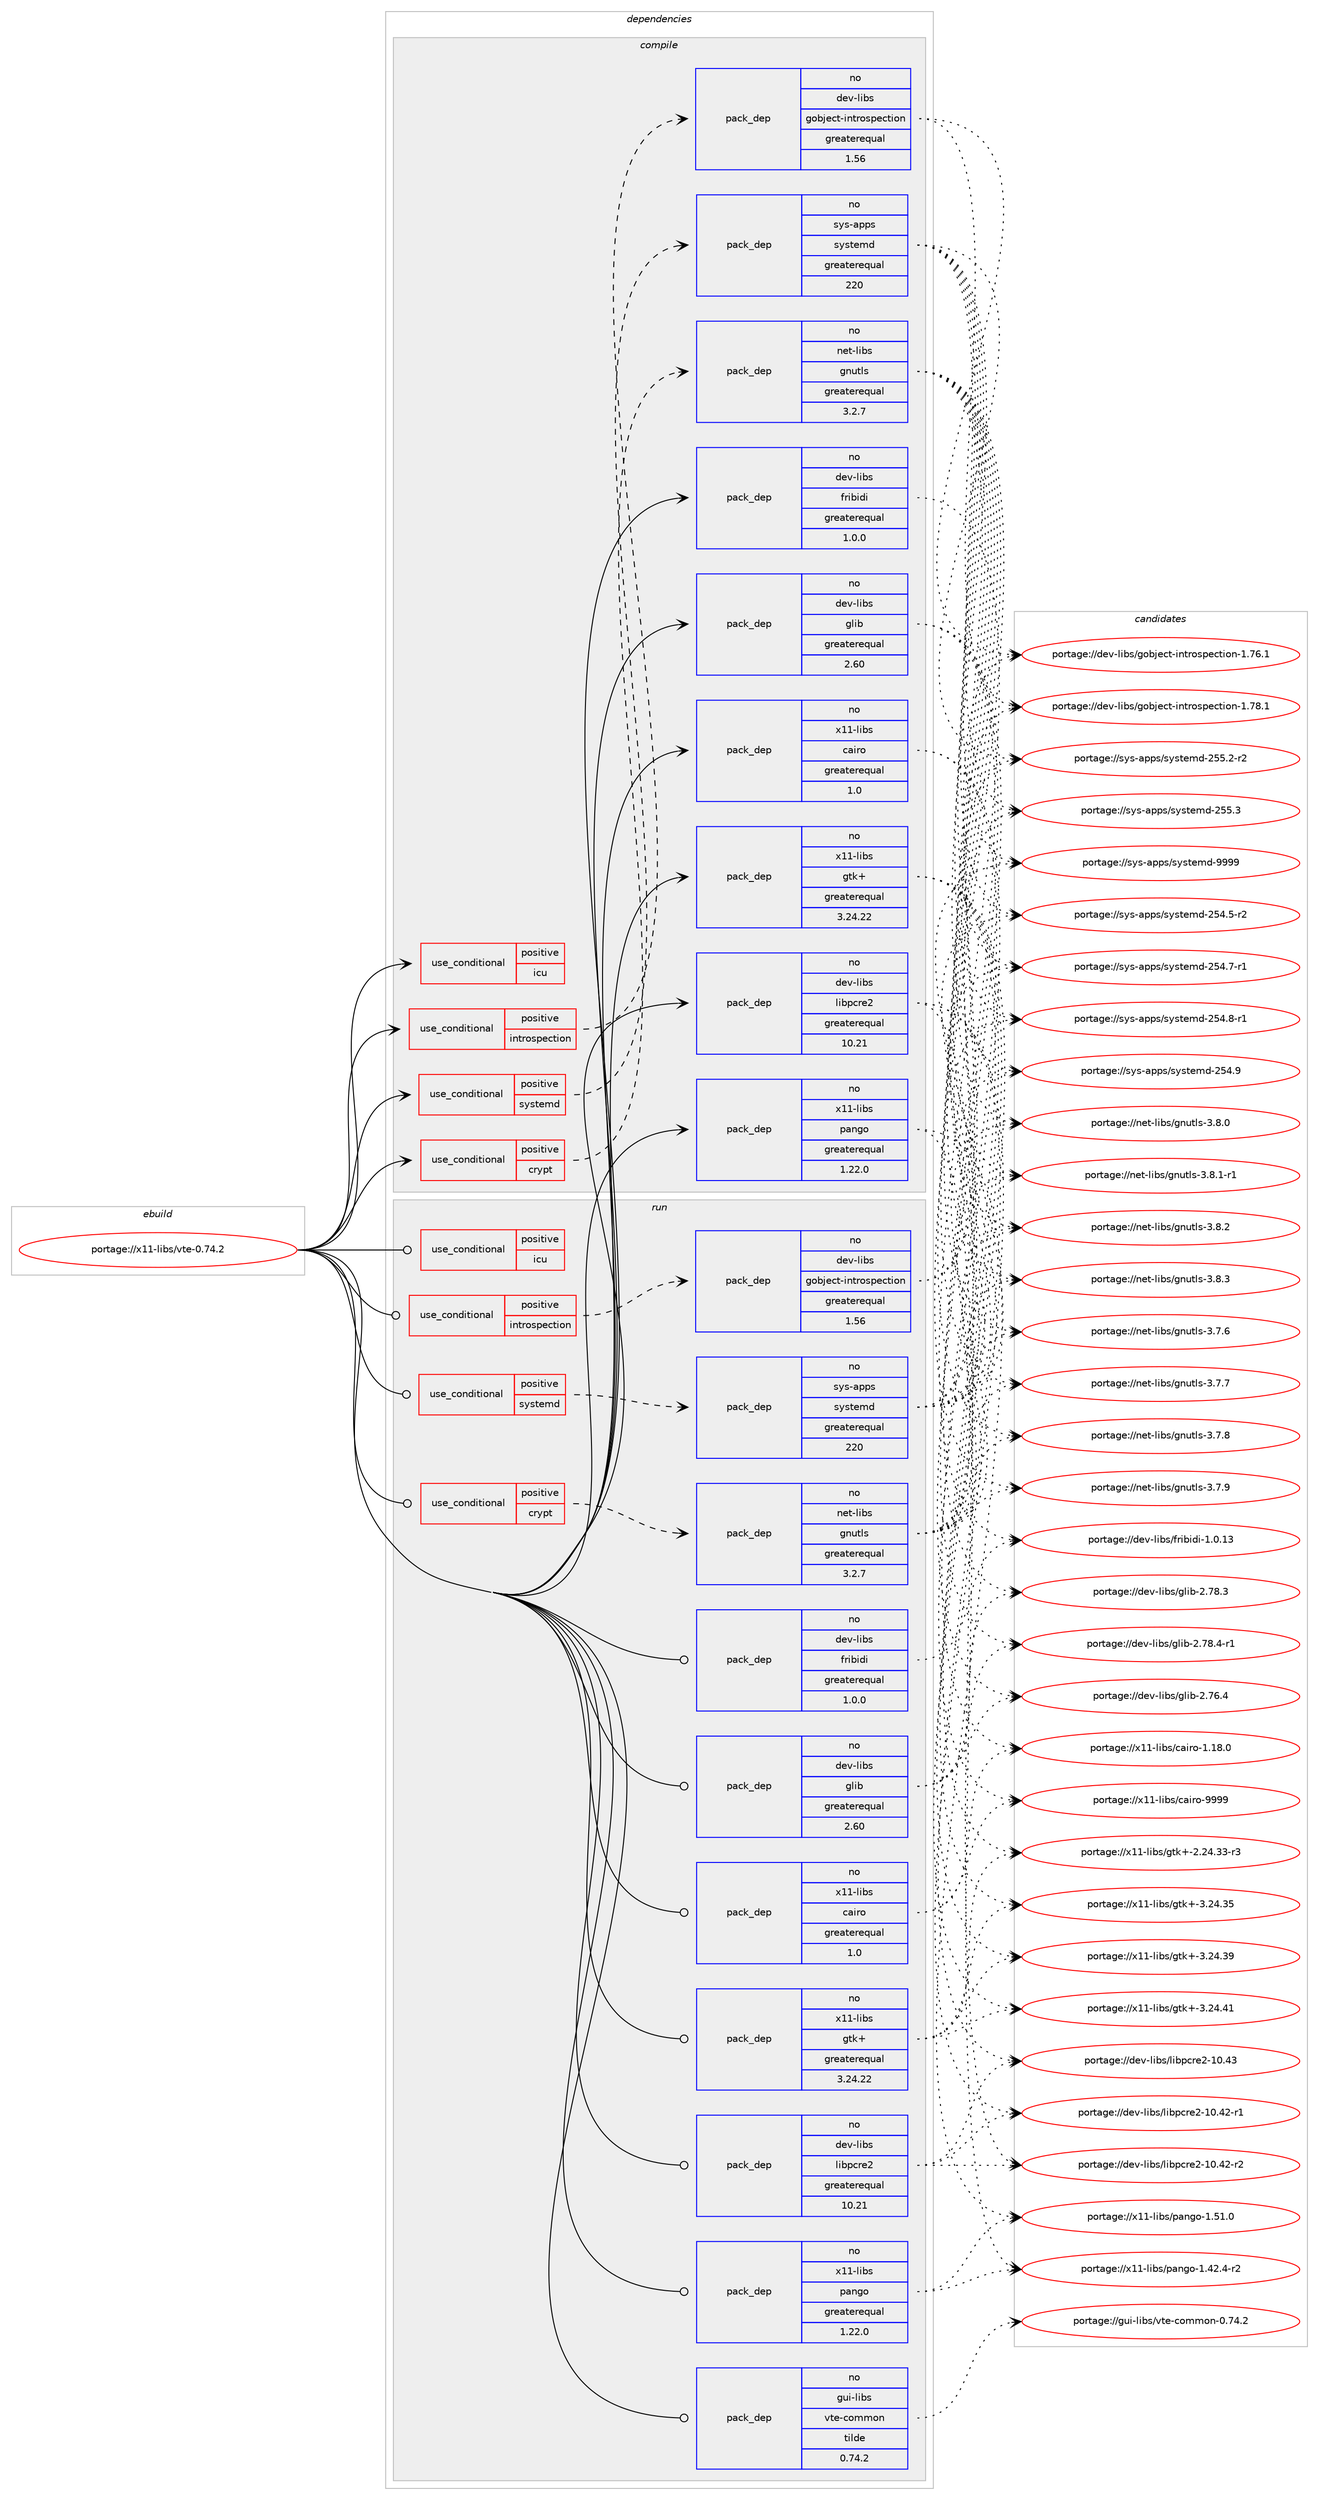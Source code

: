 digraph prolog {

# *************
# Graph options
# *************

newrank=true;
concentrate=true;
compound=true;
graph [rankdir=LR,fontname=Helvetica,fontsize=10,ranksep=1.5];#, ranksep=2.5, nodesep=0.2];
edge  [arrowhead=vee];
node  [fontname=Helvetica,fontsize=10];

# **********
# The ebuild
# **********

subgraph cluster_leftcol {
color=gray;
rank=same;
label=<<i>ebuild</i>>;
id [label="portage://x11-libs/vte-0.74.2", color=red, width=4, href="../x11-libs/vte-0.74.2.svg"];
}

# ****************
# The dependencies
# ****************

subgraph cluster_midcol {
color=gray;
label=<<i>dependencies</i>>;
subgraph cluster_compile {
fillcolor="#eeeeee";
style=filled;
label=<<i>compile</i>>;
subgraph cond18909 {
dependency29000 [label=<<TABLE BORDER="0" CELLBORDER="1" CELLSPACING="0" CELLPADDING="4"><TR><TD ROWSPAN="3" CELLPADDING="10">use_conditional</TD></TR><TR><TD>positive</TD></TR><TR><TD>crypt</TD></TR></TABLE>>, shape=none, color=red];
subgraph pack9749 {
dependency29001 [label=<<TABLE BORDER="0" CELLBORDER="1" CELLSPACING="0" CELLPADDING="4" WIDTH="220"><TR><TD ROWSPAN="6" CELLPADDING="30">pack_dep</TD></TR><TR><TD WIDTH="110">no</TD></TR><TR><TD>net-libs</TD></TR><TR><TD>gnutls</TD></TR><TR><TD>greaterequal</TD></TR><TR><TD>3.2.7</TD></TR></TABLE>>, shape=none, color=blue];
}
dependency29000:e -> dependency29001:w [weight=20,style="dashed",arrowhead="vee"];
}
id:e -> dependency29000:w [weight=20,style="solid",arrowhead="vee"];
subgraph cond18910 {
dependency29002 [label=<<TABLE BORDER="0" CELLBORDER="1" CELLSPACING="0" CELLPADDING="4"><TR><TD ROWSPAN="3" CELLPADDING="10">use_conditional</TD></TR><TR><TD>positive</TD></TR><TR><TD>icu</TD></TR></TABLE>>, shape=none, color=red];
# *** BEGIN UNKNOWN DEPENDENCY TYPE (TODO) ***
# dependency29002 -> package_dependency(portage://x11-libs/vte-0.74.2,install,no,dev-libs,icu,none,[,,],any_same_slot,[])
# *** END UNKNOWN DEPENDENCY TYPE (TODO) ***

}
id:e -> dependency29002:w [weight=20,style="solid",arrowhead="vee"];
subgraph cond18911 {
dependency29003 [label=<<TABLE BORDER="0" CELLBORDER="1" CELLSPACING="0" CELLPADDING="4"><TR><TD ROWSPAN="3" CELLPADDING="10">use_conditional</TD></TR><TR><TD>positive</TD></TR><TR><TD>introspection</TD></TR></TABLE>>, shape=none, color=red];
subgraph pack9750 {
dependency29004 [label=<<TABLE BORDER="0" CELLBORDER="1" CELLSPACING="0" CELLPADDING="4" WIDTH="220"><TR><TD ROWSPAN="6" CELLPADDING="30">pack_dep</TD></TR><TR><TD WIDTH="110">no</TD></TR><TR><TD>dev-libs</TD></TR><TR><TD>gobject-introspection</TD></TR><TR><TD>greaterequal</TD></TR><TR><TD>1.56</TD></TR></TABLE>>, shape=none, color=blue];
}
dependency29003:e -> dependency29004:w [weight=20,style="dashed",arrowhead="vee"];
}
id:e -> dependency29003:w [weight=20,style="solid",arrowhead="vee"];
subgraph cond18912 {
dependency29005 [label=<<TABLE BORDER="0" CELLBORDER="1" CELLSPACING="0" CELLPADDING="4"><TR><TD ROWSPAN="3" CELLPADDING="10">use_conditional</TD></TR><TR><TD>positive</TD></TR><TR><TD>systemd</TD></TR></TABLE>>, shape=none, color=red];
subgraph pack9751 {
dependency29006 [label=<<TABLE BORDER="0" CELLBORDER="1" CELLSPACING="0" CELLPADDING="4" WIDTH="220"><TR><TD ROWSPAN="6" CELLPADDING="30">pack_dep</TD></TR><TR><TD WIDTH="110">no</TD></TR><TR><TD>sys-apps</TD></TR><TR><TD>systemd</TD></TR><TR><TD>greaterequal</TD></TR><TR><TD>220</TD></TR></TABLE>>, shape=none, color=blue];
}
dependency29005:e -> dependency29006:w [weight=20,style="dashed",arrowhead="vee"];
}
id:e -> dependency29005:w [weight=20,style="solid",arrowhead="vee"];
subgraph pack9752 {
dependency29007 [label=<<TABLE BORDER="0" CELLBORDER="1" CELLSPACING="0" CELLPADDING="4" WIDTH="220"><TR><TD ROWSPAN="6" CELLPADDING="30">pack_dep</TD></TR><TR><TD WIDTH="110">no</TD></TR><TR><TD>dev-libs</TD></TR><TR><TD>fribidi</TD></TR><TR><TD>greaterequal</TD></TR><TR><TD>1.0.0</TD></TR></TABLE>>, shape=none, color=blue];
}
id:e -> dependency29007:w [weight=20,style="solid",arrowhead="vee"];
subgraph pack9753 {
dependency29008 [label=<<TABLE BORDER="0" CELLBORDER="1" CELLSPACING="0" CELLPADDING="4" WIDTH="220"><TR><TD ROWSPAN="6" CELLPADDING="30">pack_dep</TD></TR><TR><TD WIDTH="110">no</TD></TR><TR><TD>dev-libs</TD></TR><TR><TD>glib</TD></TR><TR><TD>greaterequal</TD></TR><TR><TD>2.60</TD></TR></TABLE>>, shape=none, color=blue];
}
id:e -> dependency29008:w [weight=20,style="solid",arrowhead="vee"];
subgraph pack9754 {
dependency29009 [label=<<TABLE BORDER="0" CELLBORDER="1" CELLSPACING="0" CELLPADDING="4" WIDTH="220"><TR><TD ROWSPAN="6" CELLPADDING="30">pack_dep</TD></TR><TR><TD WIDTH="110">no</TD></TR><TR><TD>dev-libs</TD></TR><TR><TD>libpcre2</TD></TR><TR><TD>greaterequal</TD></TR><TR><TD>10.21</TD></TR></TABLE>>, shape=none, color=blue];
}
id:e -> dependency29009:w [weight=20,style="solid",arrowhead="vee"];
# *** BEGIN UNKNOWN DEPENDENCY TYPE (TODO) ***
# id -> package_dependency(portage://x11-libs/vte-0.74.2,install,no,sys-libs,zlib,none,[,,],[],[])
# *** END UNKNOWN DEPENDENCY TYPE (TODO) ***

subgraph pack9755 {
dependency29010 [label=<<TABLE BORDER="0" CELLBORDER="1" CELLSPACING="0" CELLPADDING="4" WIDTH="220"><TR><TD ROWSPAN="6" CELLPADDING="30">pack_dep</TD></TR><TR><TD WIDTH="110">no</TD></TR><TR><TD>x11-libs</TD></TR><TR><TD>cairo</TD></TR><TR><TD>greaterequal</TD></TR><TR><TD>1.0</TD></TR></TABLE>>, shape=none, color=blue];
}
id:e -> dependency29010:w [weight=20,style="solid",arrowhead="vee"];
subgraph pack9756 {
dependency29011 [label=<<TABLE BORDER="0" CELLBORDER="1" CELLSPACING="0" CELLPADDING="4" WIDTH="220"><TR><TD ROWSPAN="6" CELLPADDING="30">pack_dep</TD></TR><TR><TD WIDTH="110">no</TD></TR><TR><TD>x11-libs</TD></TR><TR><TD>gtk+</TD></TR><TR><TD>greaterequal</TD></TR><TR><TD>3.24.22</TD></TR></TABLE>>, shape=none, color=blue];
}
id:e -> dependency29011:w [weight=20,style="solid",arrowhead="vee"];
subgraph pack9757 {
dependency29012 [label=<<TABLE BORDER="0" CELLBORDER="1" CELLSPACING="0" CELLPADDING="4" WIDTH="220"><TR><TD ROWSPAN="6" CELLPADDING="30">pack_dep</TD></TR><TR><TD WIDTH="110">no</TD></TR><TR><TD>x11-libs</TD></TR><TR><TD>pango</TD></TR><TR><TD>greaterequal</TD></TR><TR><TD>1.22.0</TD></TR></TABLE>>, shape=none, color=blue];
}
id:e -> dependency29012:w [weight=20,style="solid",arrowhead="vee"];
# *** BEGIN UNKNOWN DEPENDENCY TYPE (TODO) ***
# id -> package_dependency(portage://x11-libs/vte-0.74.2,install,no,x11-libs,pango,none,[,,],[],[use(optenable(introspection),none)])
# *** END UNKNOWN DEPENDENCY TYPE (TODO) ***

}
subgraph cluster_compileandrun {
fillcolor="#eeeeee";
style=filled;
label=<<i>compile and run</i>>;
}
subgraph cluster_run {
fillcolor="#eeeeee";
style=filled;
label=<<i>run</i>>;
subgraph cond18913 {
dependency29013 [label=<<TABLE BORDER="0" CELLBORDER="1" CELLSPACING="0" CELLPADDING="4"><TR><TD ROWSPAN="3" CELLPADDING="10">use_conditional</TD></TR><TR><TD>positive</TD></TR><TR><TD>crypt</TD></TR></TABLE>>, shape=none, color=red];
subgraph pack9758 {
dependency29014 [label=<<TABLE BORDER="0" CELLBORDER="1" CELLSPACING="0" CELLPADDING="4" WIDTH="220"><TR><TD ROWSPAN="6" CELLPADDING="30">pack_dep</TD></TR><TR><TD WIDTH="110">no</TD></TR><TR><TD>net-libs</TD></TR><TR><TD>gnutls</TD></TR><TR><TD>greaterequal</TD></TR><TR><TD>3.2.7</TD></TR></TABLE>>, shape=none, color=blue];
}
dependency29013:e -> dependency29014:w [weight=20,style="dashed",arrowhead="vee"];
}
id:e -> dependency29013:w [weight=20,style="solid",arrowhead="odot"];
subgraph cond18914 {
dependency29015 [label=<<TABLE BORDER="0" CELLBORDER="1" CELLSPACING="0" CELLPADDING="4"><TR><TD ROWSPAN="3" CELLPADDING="10">use_conditional</TD></TR><TR><TD>positive</TD></TR><TR><TD>icu</TD></TR></TABLE>>, shape=none, color=red];
# *** BEGIN UNKNOWN DEPENDENCY TYPE (TODO) ***
# dependency29015 -> package_dependency(portage://x11-libs/vte-0.74.2,run,no,dev-libs,icu,none,[,,],any_same_slot,[])
# *** END UNKNOWN DEPENDENCY TYPE (TODO) ***

}
id:e -> dependency29015:w [weight=20,style="solid",arrowhead="odot"];
subgraph cond18915 {
dependency29016 [label=<<TABLE BORDER="0" CELLBORDER="1" CELLSPACING="0" CELLPADDING="4"><TR><TD ROWSPAN="3" CELLPADDING="10">use_conditional</TD></TR><TR><TD>positive</TD></TR><TR><TD>introspection</TD></TR></TABLE>>, shape=none, color=red];
subgraph pack9759 {
dependency29017 [label=<<TABLE BORDER="0" CELLBORDER="1" CELLSPACING="0" CELLPADDING="4" WIDTH="220"><TR><TD ROWSPAN="6" CELLPADDING="30">pack_dep</TD></TR><TR><TD WIDTH="110">no</TD></TR><TR><TD>dev-libs</TD></TR><TR><TD>gobject-introspection</TD></TR><TR><TD>greaterequal</TD></TR><TR><TD>1.56</TD></TR></TABLE>>, shape=none, color=blue];
}
dependency29016:e -> dependency29017:w [weight=20,style="dashed",arrowhead="vee"];
}
id:e -> dependency29016:w [weight=20,style="solid",arrowhead="odot"];
subgraph cond18916 {
dependency29018 [label=<<TABLE BORDER="0" CELLBORDER="1" CELLSPACING="0" CELLPADDING="4"><TR><TD ROWSPAN="3" CELLPADDING="10">use_conditional</TD></TR><TR><TD>positive</TD></TR><TR><TD>systemd</TD></TR></TABLE>>, shape=none, color=red];
subgraph pack9760 {
dependency29019 [label=<<TABLE BORDER="0" CELLBORDER="1" CELLSPACING="0" CELLPADDING="4" WIDTH="220"><TR><TD ROWSPAN="6" CELLPADDING="30">pack_dep</TD></TR><TR><TD WIDTH="110">no</TD></TR><TR><TD>sys-apps</TD></TR><TR><TD>systemd</TD></TR><TR><TD>greaterequal</TD></TR><TR><TD>220</TD></TR></TABLE>>, shape=none, color=blue];
}
dependency29018:e -> dependency29019:w [weight=20,style="dashed",arrowhead="vee"];
}
id:e -> dependency29018:w [weight=20,style="solid",arrowhead="odot"];
subgraph pack9761 {
dependency29020 [label=<<TABLE BORDER="0" CELLBORDER="1" CELLSPACING="0" CELLPADDING="4" WIDTH="220"><TR><TD ROWSPAN="6" CELLPADDING="30">pack_dep</TD></TR><TR><TD WIDTH="110">no</TD></TR><TR><TD>dev-libs</TD></TR><TR><TD>fribidi</TD></TR><TR><TD>greaterequal</TD></TR><TR><TD>1.0.0</TD></TR></TABLE>>, shape=none, color=blue];
}
id:e -> dependency29020:w [weight=20,style="solid",arrowhead="odot"];
subgraph pack9762 {
dependency29021 [label=<<TABLE BORDER="0" CELLBORDER="1" CELLSPACING="0" CELLPADDING="4" WIDTH="220"><TR><TD ROWSPAN="6" CELLPADDING="30">pack_dep</TD></TR><TR><TD WIDTH="110">no</TD></TR><TR><TD>dev-libs</TD></TR><TR><TD>glib</TD></TR><TR><TD>greaterequal</TD></TR><TR><TD>2.60</TD></TR></TABLE>>, shape=none, color=blue];
}
id:e -> dependency29021:w [weight=20,style="solid",arrowhead="odot"];
subgraph pack9763 {
dependency29022 [label=<<TABLE BORDER="0" CELLBORDER="1" CELLSPACING="0" CELLPADDING="4" WIDTH="220"><TR><TD ROWSPAN="6" CELLPADDING="30">pack_dep</TD></TR><TR><TD WIDTH="110">no</TD></TR><TR><TD>dev-libs</TD></TR><TR><TD>libpcre2</TD></TR><TR><TD>greaterequal</TD></TR><TR><TD>10.21</TD></TR></TABLE>>, shape=none, color=blue];
}
id:e -> dependency29022:w [weight=20,style="solid",arrowhead="odot"];
subgraph pack9764 {
dependency29023 [label=<<TABLE BORDER="0" CELLBORDER="1" CELLSPACING="0" CELLPADDING="4" WIDTH="220"><TR><TD ROWSPAN="6" CELLPADDING="30">pack_dep</TD></TR><TR><TD WIDTH="110">no</TD></TR><TR><TD>gui-libs</TD></TR><TR><TD>vte-common</TD></TR><TR><TD>tilde</TD></TR><TR><TD>0.74.2</TD></TR></TABLE>>, shape=none, color=blue];
}
id:e -> dependency29023:w [weight=20,style="solid",arrowhead="odot"];
# *** BEGIN UNKNOWN DEPENDENCY TYPE (TODO) ***
# id -> package_dependency(portage://x11-libs/vte-0.74.2,run,no,sys-libs,zlib,none,[,,],[],[])
# *** END UNKNOWN DEPENDENCY TYPE (TODO) ***

subgraph pack9765 {
dependency29024 [label=<<TABLE BORDER="0" CELLBORDER="1" CELLSPACING="0" CELLPADDING="4" WIDTH="220"><TR><TD ROWSPAN="6" CELLPADDING="30">pack_dep</TD></TR><TR><TD WIDTH="110">no</TD></TR><TR><TD>x11-libs</TD></TR><TR><TD>cairo</TD></TR><TR><TD>greaterequal</TD></TR><TR><TD>1.0</TD></TR></TABLE>>, shape=none, color=blue];
}
id:e -> dependency29024:w [weight=20,style="solid",arrowhead="odot"];
subgraph pack9766 {
dependency29025 [label=<<TABLE BORDER="0" CELLBORDER="1" CELLSPACING="0" CELLPADDING="4" WIDTH="220"><TR><TD ROWSPAN="6" CELLPADDING="30">pack_dep</TD></TR><TR><TD WIDTH="110">no</TD></TR><TR><TD>x11-libs</TD></TR><TR><TD>gtk+</TD></TR><TR><TD>greaterequal</TD></TR><TR><TD>3.24.22</TD></TR></TABLE>>, shape=none, color=blue];
}
id:e -> dependency29025:w [weight=20,style="solid",arrowhead="odot"];
subgraph pack9767 {
dependency29026 [label=<<TABLE BORDER="0" CELLBORDER="1" CELLSPACING="0" CELLPADDING="4" WIDTH="220"><TR><TD ROWSPAN="6" CELLPADDING="30">pack_dep</TD></TR><TR><TD WIDTH="110">no</TD></TR><TR><TD>x11-libs</TD></TR><TR><TD>pango</TD></TR><TR><TD>greaterequal</TD></TR><TR><TD>1.22.0</TD></TR></TABLE>>, shape=none, color=blue];
}
id:e -> dependency29026:w [weight=20,style="solid",arrowhead="odot"];
# *** BEGIN UNKNOWN DEPENDENCY TYPE (TODO) ***
# id -> package_dependency(portage://x11-libs/vte-0.74.2,run,no,x11-libs,pango,none,[,,],[],[use(optenable(introspection),none)])
# *** END UNKNOWN DEPENDENCY TYPE (TODO) ***

}
}

# **************
# The candidates
# **************

subgraph cluster_choices {
rank=same;
color=gray;
label=<<i>candidates</i>>;

subgraph choice9749 {
color=black;
nodesep=1;
choice110101116451081059811547103110117116108115455146554654 [label="portage://net-libs/gnutls-3.7.6", color=red, width=4,href="../net-libs/gnutls-3.7.6.svg"];
choice110101116451081059811547103110117116108115455146554655 [label="portage://net-libs/gnutls-3.7.7", color=red, width=4,href="../net-libs/gnutls-3.7.7.svg"];
choice110101116451081059811547103110117116108115455146554656 [label="portage://net-libs/gnutls-3.7.8", color=red, width=4,href="../net-libs/gnutls-3.7.8.svg"];
choice110101116451081059811547103110117116108115455146554657 [label="portage://net-libs/gnutls-3.7.9", color=red, width=4,href="../net-libs/gnutls-3.7.9.svg"];
choice110101116451081059811547103110117116108115455146564648 [label="portage://net-libs/gnutls-3.8.0", color=red, width=4,href="../net-libs/gnutls-3.8.0.svg"];
choice1101011164510810598115471031101171161081154551465646494511449 [label="portage://net-libs/gnutls-3.8.1-r1", color=red, width=4,href="../net-libs/gnutls-3.8.1-r1.svg"];
choice110101116451081059811547103110117116108115455146564650 [label="portage://net-libs/gnutls-3.8.2", color=red, width=4,href="../net-libs/gnutls-3.8.2.svg"];
choice110101116451081059811547103110117116108115455146564651 [label="portage://net-libs/gnutls-3.8.3", color=red, width=4,href="../net-libs/gnutls-3.8.3.svg"];
dependency29001:e -> choice110101116451081059811547103110117116108115455146554654:w [style=dotted,weight="100"];
dependency29001:e -> choice110101116451081059811547103110117116108115455146554655:w [style=dotted,weight="100"];
dependency29001:e -> choice110101116451081059811547103110117116108115455146554656:w [style=dotted,weight="100"];
dependency29001:e -> choice110101116451081059811547103110117116108115455146554657:w [style=dotted,weight="100"];
dependency29001:e -> choice110101116451081059811547103110117116108115455146564648:w [style=dotted,weight="100"];
dependency29001:e -> choice1101011164510810598115471031101171161081154551465646494511449:w [style=dotted,weight="100"];
dependency29001:e -> choice110101116451081059811547103110117116108115455146564650:w [style=dotted,weight="100"];
dependency29001:e -> choice110101116451081059811547103110117116108115455146564651:w [style=dotted,weight="100"];
}
subgraph choice9750 {
color=black;
nodesep=1;
choice1001011184510810598115471031119810610199116451051101161141111151121019911610511111045494655544649 [label="portage://dev-libs/gobject-introspection-1.76.1", color=red, width=4,href="../dev-libs/gobject-introspection-1.76.1.svg"];
choice1001011184510810598115471031119810610199116451051101161141111151121019911610511111045494655564649 [label="portage://dev-libs/gobject-introspection-1.78.1", color=red, width=4,href="../dev-libs/gobject-introspection-1.78.1.svg"];
dependency29004:e -> choice1001011184510810598115471031119810610199116451051101161141111151121019911610511111045494655544649:w [style=dotted,weight="100"];
dependency29004:e -> choice1001011184510810598115471031119810610199116451051101161141111151121019911610511111045494655564649:w [style=dotted,weight="100"];
}
subgraph choice9751 {
color=black;
nodesep=1;
choice1151211154597112112115471151211151161011091004550535246534511450 [label="portage://sys-apps/systemd-254.5-r2", color=red, width=4,href="../sys-apps/systemd-254.5-r2.svg"];
choice1151211154597112112115471151211151161011091004550535246554511449 [label="portage://sys-apps/systemd-254.7-r1", color=red, width=4,href="../sys-apps/systemd-254.7-r1.svg"];
choice1151211154597112112115471151211151161011091004550535246564511449 [label="portage://sys-apps/systemd-254.8-r1", color=red, width=4,href="../sys-apps/systemd-254.8-r1.svg"];
choice115121115459711211211547115121115116101109100455053524657 [label="portage://sys-apps/systemd-254.9", color=red, width=4,href="../sys-apps/systemd-254.9.svg"];
choice1151211154597112112115471151211151161011091004550535346504511450 [label="portage://sys-apps/systemd-255.2-r2", color=red, width=4,href="../sys-apps/systemd-255.2-r2.svg"];
choice115121115459711211211547115121115116101109100455053534651 [label="portage://sys-apps/systemd-255.3", color=red, width=4,href="../sys-apps/systemd-255.3.svg"];
choice1151211154597112112115471151211151161011091004557575757 [label="portage://sys-apps/systemd-9999", color=red, width=4,href="../sys-apps/systemd-9999.svg"];
dependency29006:e -> choice1151211154597112112115471151211151161011091004550535246534511450:w [style=dotted,weight="100"];
dependency29006:e -> choice1151211154597112112115471151211151161011091004550535246554511449:w [style=dotted,weight="100"];
dependency29006:e -> choice1151211154597112112115471151211151161011091004550535246564511449:w [style=dotted,weight="100"];
dependency29006:e -> choice115121115459711211211547115121115116101109100455053524657:w [style=dotted,weight="100"];
dependency29006:e -> choice1151211154597112112115471151211151161011091004550535346504511450:w [style=dotted,weight="100"];
dependency29006:e -> choice115121115459711211211547115121115116101109100455053534651:w [style=dotted,weight="100"];
dependency29006:e -> choice1151211154597112112115471151211151161011091004557575757:w [style=dotted,weight="100"];
}
subgraph choice9752 {
color=black;
nodesep=1;
choice1001011184510810598115471021141059810510010545494648464951 [label="portage://dev-libs/fribidi-1.0.13", color=red, width=4,href="../dev-libs/fribidi-1.0.13.svg"];
dependency29007:e -> choice1001011184510810598115471021141059810510010545494648464951:w [style=dotted,weight="100"];
}
subgraph choice9753 {
color=black;
nodesep=1;
choice1001011184510810598115471031081059845504655544652 [label="portage://dev-libs/glib-2.76.4", color=red, width=4,href="../dev-libs/glib-2.76.4.svg"];
choice1001011184510810598115471031081059845504655564651 [label="portage://dev-libs/glib-2.78.3", color=red, width=4,href="../dev-libs/glib-2.78.3.svg"];
choice10010111845108105981154710310810598455046555646524511449 [label="portage://dev-libs/glib-2.78.4-r1", color=red, width=4,href="../dev-libs/glib-2.78.4-r1.svg"];
dependency29008:e -> choice1001011184510810598115471031081059845504655544652:w [style=dotted,weight="100"];
dependency29008:e -> choice1001011184510810598115471031081059845504655564651:w [style=dotted,weight="100"];
dependency29008:e -> choice10010111845108105981154710310810598455046555646524511449:w [style=dotted,weight="100"];
}
subgraph choice9754 {
color=black;
nodesep=1;
choice1001011184510810598115471081059811299114101504549484652504511449 [label="portage://dev-libs/libpcre2-10.42-r1", color=red, width=4,href="../dev-libs/libpcre2-10.42-r1.svg"];
choice1001011184510810598115471081059811299114101504549484652504511450 [label="portage://dev-libs/libpcre2-10.42-r2", color=red, width=4,href="../dev-libs/libpcre2-10.42-r2.svg"];
choice100101118451081059811547108105981129911410150454948465251 [label="portage://dev-libs/libpcre2-10.43", color=red, width=4,href="../dev-libs/libpcre2-10.43.svg"];
dependency29009:e -> choice1001011184510810598115471081059811299114101504549484652504511449:w [style=dotted,weight="100"];
dependency29009:e -> choice1001011184510810598115471081059811299114101504549484652504511450:w [style=dotted,weight="100"];
dependency29009:e -> choice100101118451081059811547108105981129911410150454948465251:w [style=dotted,weight="100"];
}
subgraph choice9755 {
color=black;
nodesep=1;
choice1204949451081059811547999710511411145494649564648 [label="portage://x11-libs/cairo-1.18.0", color=red, width=4,href="../x11-libs/cairo-1.18.0.svg"];
choice120494945108105981154799971051141114557575757 [label="portage://x11-libs/cairo-9999", color=red, width=4,href="../x11-libs/cairo-9999.svg"];
dependency29010:e -> choice1204949451081059811547999710511411145494649564648:w [style=dotted,weight="100"];
dependency29010:e -> choice120494945108105981154799971051141114557575757:w [style=dotted,weight="100"];
}
subgraph choice9756 {
color=black;
nodesep=1;
choice12049494510810598115471031161074345504650524651514511451 [label="portage://x11-libs/gtk+-2.24.33-r3", color=red, width=4,href="../x11-libs/gtk+-2.24.33-r3.svg"];
choice1204949451081059811547103116107434551465052465153 [label="portage://x11-libs/gtk+-3.24.35", color=red, width=4,href="../x11-libs/gtk+-3.24.35.svg"];
choice1204949451081059811547103116107434551465052465157 [label="portage://x11-libs/gtk+-3.24.39", color=red, width=4,href="../x11-libs/gtk+-3.24.39.svg"];
choice1204949451081059811547103116107434551465052465249 [label="portage://x11-libs/gtk+-3.24.41", color=red, width=4,href="../x11-libs/gtk+-3.24.41.svg"];
dependency29011:e -> choice12049494510810598115471031161074345504650524651514511451:w [style=dotted,weight="100"];
dependency29011:e -> choice1204949451081059811547103116107434551465052465153:w [style=dotted,weight="100"];
dependency29011:e -> choice1204949451081059811547103116107434551465052465157:w [style=dotted,weight="100"];
dependency29011:e -> choice1204949451081059811547103116107434551465052465249:w [style=dotted,weight="100"];
}
subgraph choice9757 {
color=black;
nodesep=1;
choice120494945108105981154711297110103111454946525046524511450 [label="portage://x11-libs/pango-1.42.4-r2", color=red, width=4,href="../x11-libs/pango-1.42.4-r2.svg"];
choice12049494510810598115471129711010311145494653494648 [label="portage://x11-libs/pango-1.51.0", color=red, width=4,href="../x11-libs/pango-1.51.0.svg"];
dependency29012:e -> choice120494945108105981154711297110103111454946525046524511450:w [style=dotted,weight="100"];
dependency29012:e -> choice12049494510810598115471129711010311145494653494648:w [style=dotted,weight="100"];
}
subgraph choice9758 {
color=black;
nodesep=1;
choice110101116451081059811547103110117116108115455146554654 [label="portage://net-libs/gnutls-3.7.6", color=red, width=4,href="../net-libs/gnutls-3.7.6.svg"];
choice110101116451081059811547103110117116108115455146554655 [label="portage://net-libs/gnutls-3.7.7", color=red, width=4,href="../net-libs/gnutls-3.7.7.svg"];
choice110101116451081059811547103110117116108115455146554656 [label="portage://net-libs/gnutls-3.7.8", color=red, width=4,href="../net-libs/gnutls-3.7.8.svg"];
choice110101116451081059811547103110117116108115455146554657 [label="portage://net-libs/gnutls-3.7.9", color=red, width=4,href="../net-libs/gnutls-3.7.9.svg"];
choice110101116451081059811547103110117116108115455146564648 [label="portage://net-libs/gnutls-3.8.0", color=red, width=4,href="../net-libs/gnutls-3.8.0.svg"];
choice1101011164510810598115471031101171161081154551465646494511449 [label="portage://net-libs/gnutls-3.8.1-r1", color=red, width=4,href="../net-libs/gnutls-3.8.1-r1.svg"];
choice110101116451081059811547103110117116108115455146564650 [label="portage://net-libs/gnutls-3.8.2", color=red, width=4,href="../net-libs/gnutls-3.8.2.svg"];
choice110101116451081059811547103110117116108115455146564651 [label="portage://net-libs/gnutls-3.8.3", color=red, width=4,href="../net-libs/gnutls-3.8.3.svg"];
dependency29014:e -> choice110101116451081059811547103110117116108115455146554654:w [style=dotted,weight="100"];
dependency29014:e -> choice110101116451081059811547103110117116108115455146554655:w [style=dotted,weight="100"];
dependency29014:e -> choice110101116451081059811547103110117116108115455146554656:w [style=dotted,weight="100"];
dependency29014:e -> choice110101116451081059811547103110117116108115455146554657:w [style=dotted,weight="100"];
dependency29014:e -> choice110101116451081059811547103110117116108115455146564648:w [style=dotted,weight="100"];
dependency29014:e -> choice1101011164510810598115471031101171161081154551465646494511449:w [style=dotted,weight="100"];
dependency29014:e -> choice110101116451081059811547103110117116108115455146564650:w [style=dotted,weight="100"];
dependency29014:e -> choice110101116451081059811547103110117116108115455146564651:w [style=dotted,weight="100"];
}
subgraph choice9759 {
color=black;
nodesep=1;
choice1001011184510810598115471031119810610199116451051101161141111151121019911610511111045494655544649 [label="portage://dev-libs/gobject-introspection-1.76.1", color=red, width=4,href="../dev-libs/gobject-introspection-1.76.1.svg"];
choice1001011184510810598115471031119810610199116451051101161141111151121019911610511111045494655564649 [label="portage://dev-libs/gobject-introspection-1.78.1", color=red, width=4,href="../dev-libs/gobject-introspection-1.78.1.svg"];
dependency29017:e -> choice1001011184510810598115471031119810610199116451051101161141111151121019911610511111045494655544649:w [style=dotted,weight="100"];
dependency29017:e -> choice1001011184510810598115471031119810610199116451051101161141111151121019911610511111045494655564649:w [style=dotted,weight="100"];
}
subgraph choice9760 {
color=black;
nodesep=1;
choice1151211154597112112115471151211151161011091004550535246534511450 [label="portage://sys-apps/systemd-254.5-r2", color=red, width=4,href="../sys-apps/systemd-254.5-r2.svg"];
choice1151211154597112112115471151211151161011091004550535246554511449 [label="portage://sys-apps/systemd-254.7-r1", color=red, width=4,href="../sys-apps/systemd-254.7-r1.svg"];
choice1151211154597112112115471151211151161011091004550535246564511449 [label="portage://sys-apps/systemd-254.8-r1", color=red, width=4,href="../sys-apps/systemd-254.8-r1.svg"];
choice115121115459711211211547115121115116101109100455053524657 [label="portage://sys-apps/systemd-254.9", color=red, width=4,href="../sys-apps/systemd-254.9.svg"];
choice1151211154597112112115471151211151161011091004550535346504511450 [label="portage://sys-apps/systemd-255.2-r2", color=red, width=4,href="../sys-apps/systemd-255.2-r2.svg"];
choice115121115459711211211547115121115116101109100455053534651 [label="portage://sys-apps/systemd-255.3", color=red, width=4,href="../sys-apps/systemd-255.3.svg"];
choice1151211154597112112115471151211151161011091004557575757 [label="portage://sys-apps/systemd-9999", color=red, width=4,href="../sys-apps/systemd-9999.svg"];
dependency29019:e -> choice1151211154597112112115471151211151161011091004550535246534511450:w [style=dotted,weight="100"];
dependency29019:e -> choice1151211154597112112115471151211151161011091004550535246554511449:w [style=dotted,weight="100"];
dependency29019:e -> choice1151211154597112112115471151211151161011091004550535246564511449:w [style=dotted,weight="100"];
dependency29019:e -> choice115121115459711211211547115121115116101109100455053524657:w [style=dotted,weight="100"];
dependency29019:e -> choice1151211154597112112115471151211151161011091004550535346504511450:w [style=dotted,weight="100"];
dependency29019:e -> choice115121115459711211211547115121115116101109100455053534651:w [style=dotted,weight="100"];
dependency29019:e -> choice1151211154597112112115471151211151161011091004557575757:w [style=dotted,weight="100"];
}
subgraph choice9761 {
color=black;
nodesep=1;
choice1001011184510810598115471021141059810510010545494648464951 [label="portage://dev-libs/fribidi-1.0.13", color=red, width=4,href="../dev-libs/fribidi-1.0.13.svg"];
dependency29020:e -> choice1001011184510810598115471021141059810510010545494648464951:w [style=dotted,weight="100"];
}
subgraph choice9762 {
color=black;
nodesep=1;
choice1001011184510810598115471031081059845504655544652 [label="portage://dev-libs/glib-2.76.4", color=red, width=4,href="../dev-libs/glib-2.76.4.svg"];
choice1001011184510810598115471031081059845504655564651 [label="portage://dev-libs/glib-2.78.3", color=red, width=4,href="../dev-libs/glib-2.78.3.svg"];
choice10010111845108105981154710310810598455046555646524511449 [label="portage://dev-libs/glib-2.78.4-r1", color=red, width=4,href="../dev-libs/glib-2.78.4-r1.svg"];
dependency29021:e -> choice1001011184510810598115471031081059845504655544652:w [style=dotted,weight="100"];
dependency29021:e -> choice1001011184510810598115471031081059845504655564651:w [style=dotted,weight="100"];
dependency29021:e -> choice10010111845108105981154710310810598455046555646524511449:w [style=dotted,weight="100"];
}
subgraph choice9763 {
color=black;
nodesep=1;
choice1001011184510810598115471081059811299114101504549484652504511449 [label="portage://dev-libs/libpcre2-10.42-r1", color=red, width=4,href="../dev-libs/libpcre2-10.42-r1.svg"];
choice1001011184510810598115471081059811299114101504549484652504511450 [label="portage://dev-libs/libpcre2-10.42-r2", color=red, width=4,href="../dev-libs/libpcre2-10.42-r2.svg"];
choice100101118451081059811547108105981129911410150454948465251 [label="portage://dev-libs/libpcre2-10.43", color=red, width=4,href="../dev-libs/libpcre2-10.43.svg"];
dependency29022:e -> choice1001011184510810598115471081059811299114101504549484652504511449:w [style=dotted,weight="100"];
dependency29022:e -> choice1001011184510810598115471081059811299114101504549484652504511450:w [style=dotted,weight="100"];
dependency29022:e -> choice100101118451081059811547108105981129911410150454948465251:w [style=dotted,weight="100"];
}
subgraph choice9764 {
color=black;
nodesep=1;
choice103117105451081059811547118116101459911110910911111045484655524650 [label="portage://gui-libs/vte-common-0.74.2", color=red, width=4,href="../gui-libs/vte-common-0.74.2.svg"];
dependency29023:e -> choice103117105451081059811547118116101459911110910911111045484655524650:w [style=dotted,weight="100"];
}
subgraph choice9765 {
color=black;
nodesep=1;
choice1204949451081059811547999710511411145494649564648 [label="portage://x11-libs/cairo-1.18.0", color=red, width=4,href="../x11-libs/cairo-1.18.0.svg"];
choice120494945108105981154799971051141114557575757 [label="portage://x11-libs/cairo-9999", color=red, width=4,href="../x11-libs/cairo-9999.svg"];
dependency29024:e -> choice1204949451081059811547999710511411145494649564648:w [style=dotted,weight="100"];
dependency29024:e -> choice120494945108105981154799971051141114557575757:w [style=dotted,weight="100"];
}
subgraph choice9766 {
color=black;
nodesep=1;
choice12049494510810598115471031161074345504650524651514511451 [label="portage://x11-libs/gtk+-2.24.33-r3", color=red, width=4,href="../x11-libs/gtk+-2.24.33-r3.svg"];
choice1204949451081059811547103116107434551465052465153 [label="portage://x11-libs/gtk+-3.24.35", color=red, width=4,href="../x11-libs/gtk+-3.24.35.svg"];
choice1204949451081059811547103116107434551465052465157 [label="portage://x11-libs/gtk+-3.24.39", color=red, width=4,href="../x11-libs/gtk+-3.24.39.svg"];
choice1204949451081059811547103116107434551465052465249 [label="portage://x11-libs/gtk+-3.24.41", color=red, width=4,href="../x11-libs/gtk+-3.24.41.svg"];
dependency29025:e -> choice12049494510810598115471031161074345504650524651514511451:w [style=dotted,weight="100"];
dependency29025:e -> choice1204949451081059811547103116107434551465052465153:w [style=dotted,weight="100"];
dependency29025:e -> choice1204949451081059811547103116107434551465052465157:w [style=dotted,weight="100"];
dependency29025:e -> choice1204949451081059811547103116107434551465052465249:w [style=dotted,weight="100"];
}
subgraph choice9767 {
color=black;
nodesep=1;
choice120494945108105981154711297110103111454946525046524511450 [label="portage://x11-libs/pango-1.42.4-r2", color=red, width=4,href="../x11-libs/pango-1.42.4-r2.svg"];
choice12049494510810598115471129711010311145494653494648 [label="portage://x11-libs/pango-1.51.0", color=red, width=4,href="../x11-libs/pango-1.51.0.svg"];
dependency29026:e -> choice120494945108105981154711297110103111454946525046524511450:w [style=dotted,weight="100"];
dependency29026:e -> choice12049494510810598115471129711010311145494653494648:w [style=dotted,weight="100"];
}
}

}
